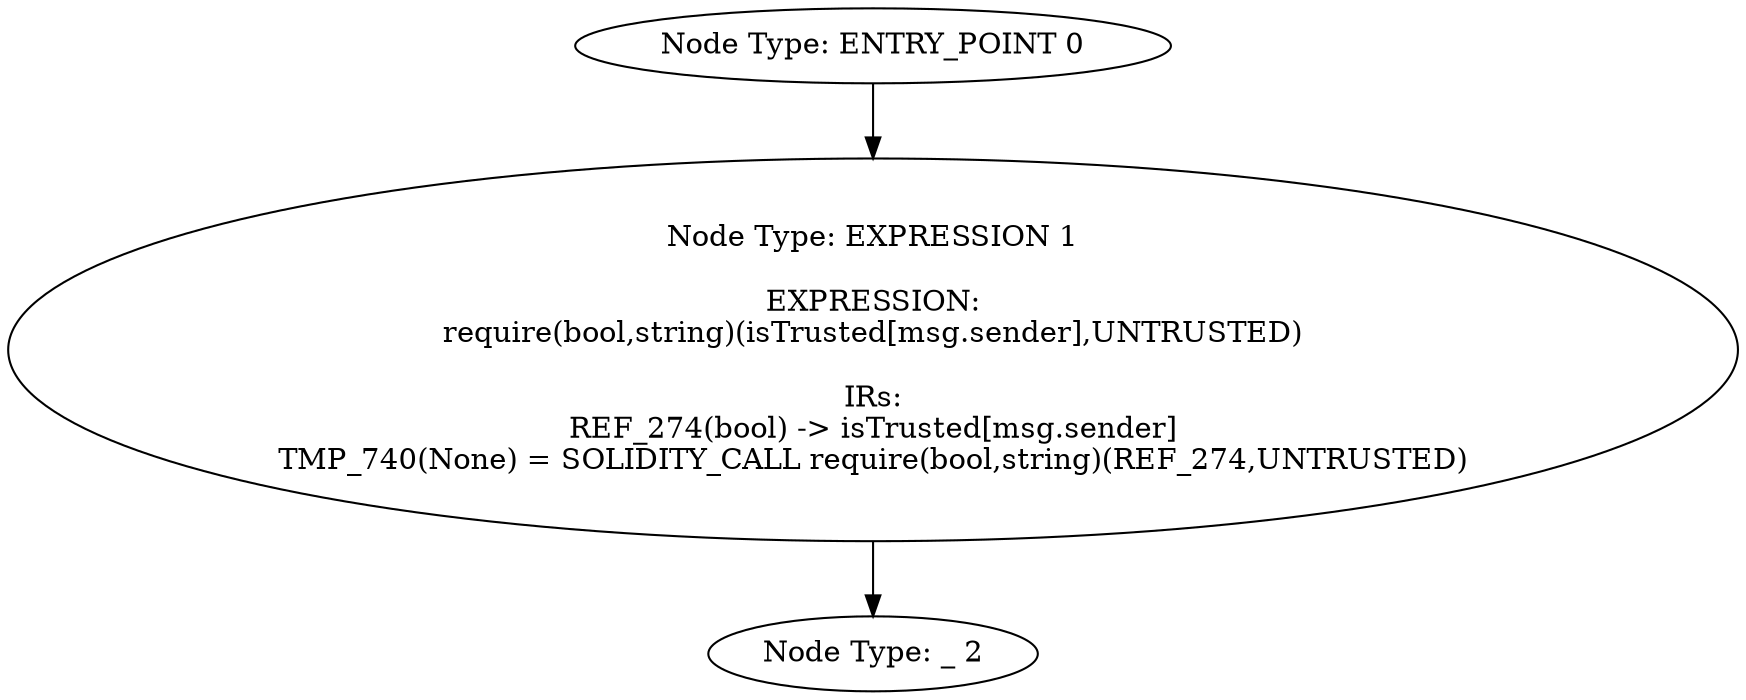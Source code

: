 digraph{
0[label="Node Type: ENTRY_POINT 0
"];
0->1;
1[label="Node Type: EXPRESSION 1

EXPRESSION:
require(bool,string)(isTrusted[msg.sender],UNTRUSTED)

IRs:
REF_274(bool) -> isTrusted[msg.sender]
TMP_740(None) = SOLIDITY_CALL require(bool,string)(REF_274,UNTRUSTED)"];
1->2;
2[label="Node Type: _ 2
"];
}

